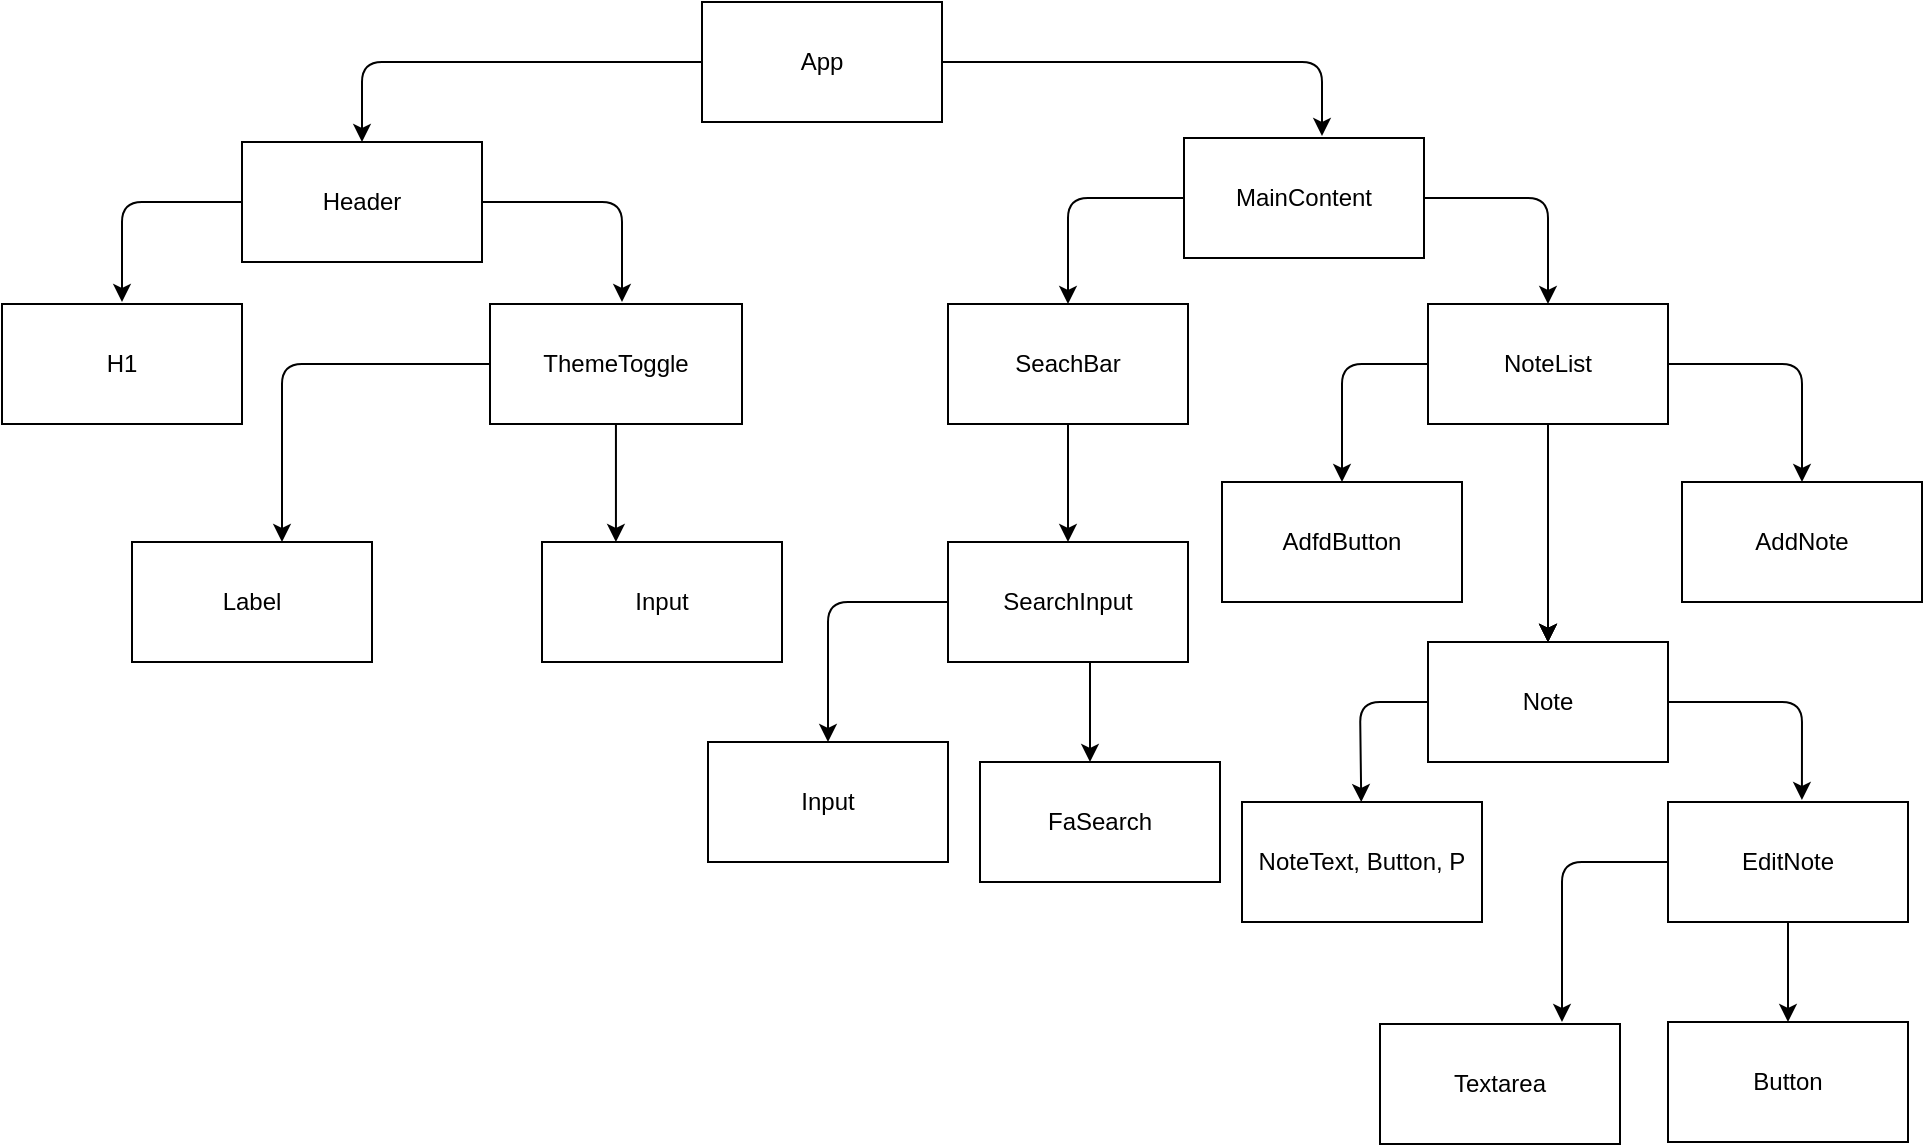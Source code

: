<mxfile>
    <diagram id="zdsjnpHkaDO76M_ANvTA" name="Page-1">
        <mxGraphModel dx="1081" dy="518" grid="1" gridSize="10" guides="1" tooltips="1" connect="1" arrows="1" fold="1" page="1" pageScale="1" pageWidth="850" pageHeight="1100" math="0" shadow="0">
            <root>
                <mxCell id="0"/>
                <mxCell id="1" parent="0"/>
                <mxCell id="39" style="edgeStyle=none;html=1;entryX=0.5;entryY=0;entryDx=0;entryDy=0;" edge="1" parent="1" source="2" target="3">
                    <mxGeometry relative="1" as="geometry">
                        <Array as="points">
                            <mxPoint x="190" y="40"/>
                        </Array>
                    </mxGeometry>
                </mxCell>
                <mxCell id="40" style="edgeStyle=none;html=1;exitX=1;exitY=0.5;exitDx=0;exitDy=0;entryX=0.575;entryY=-0.017;entryDx=0;entryDy=0;entryPerimeter=0;" edge="1" parent="1" source="2" target="5">
                    <mxGeometry relative="1" as="geometry">
                        <Array as="points">
                            <mxPoint x="670" y="40"/>
                        </Array>
                    </mxGeometry>
                </mxCell>
                <mxCell id="2" value="App" style="rounded=0;whiteSpace=wrap;html=1;" parent="1" vertex="1">
                    <mxGeometry x="360" y="10" width="120" height="60" as="geometry"/>
                </mxCell>
                <mxCell id="41" style="edgeStyle=none;html=1;exitX=1;exitY=0.5;exitDx=0;exitDy=0;" edge="1" parent="1" source="3">
                    <mxGeometry relative="1" as="geometry">
                        <mxPoint x="320" y="160" as="targetPoint"/>
                        <Array as="points">
                            <mxPoint x="320" y="110"/>
                        </Array>
                    </mxGeometry>
                </mxCell>
                <mxCell id="42" style="edgeStyle=none;html=1;exitX=0;exitY=0.5;exitDx=0;exitDy=0;" edge="1" parent="1" source="3">
                    <mxGeometry relative="1" as="geometry">
                        <mxPoint x="70" y="160" as="targetPoint"/>
                        <Array as="points">
                            <mxPoint x="70" y="110"/>
                        </Array>
                    </mxGeometry>
                </mxCell>
                <mxCell id="3" value="Header" style="rounded=0;whiteSpace=wrap;html=1;" parent="1" vertex="1">
                    <mxGeometry x="130" y="80" width="120" height="60" as="geometry"/>
                </mxCell>
                <mxCell id="49" style="edgeStyle=none;html=1;entryX=0.5;entryY=0;entryDx=0;entryDy=0;" edge="1" parent="1" source="5" target="14">
                    <mxGeometry relative="1" as="geometry">
                        <Array as="points">
                            <mxPoint x="543" y="108"/>
                        </Array>
                    </mxGeometry>
                </mxCell>
                <mxCell id="50" style="edgeStyle=none;html=1;exitX=1;exitY=0.5;exitDx=0;exitDy=0;entryX=0.5;entryY=0;entryDx=0;entryDy=0;" edge="1" parent="1" source="5" target="15">
                    <mxGeometry relative="1" as="geometry">
                        <Array as="points">
                            <mxPoint x="783" y="108"/>
                        </Array>
                    </mxGeometry>
                </mxCell>
                <mxCell id="5" value="MainContent" style="rounded=0;whiteSpace=wrap;html=1;" vertex="1" parent="1">
                    <mxGeometry x="601" y="78" width="120" height="60" as="geometry"/>
                </mxCell>
                <mxCell id="10" value="H1" style="rounded=0;whiteSpace=wrap;html=1;" vertex="1" parent="1">
                    <mxGeometry x="10" y="161" width="120" height="60" as="geometry"/>
                </mxCell>
                <mxCell id="47" style="edgeStyle=none;html=1;entryX=0.308;entryY=0;entryDx=0;entryDy=0;entryPerimeter=0;" edge="1" parent="1" source="11" target="35">
                    <mxGeometry relative="1" as="geometry"/>
                </mxCell>
                <mxCell id="48" style="edgeStyle=none;html=1;entryX=0.625;entryY=0;entryDx=0;entryDy=0;entryPerimeter=0;" edge="1" parent="1" source="11" target="34">
                    <mxGeometry relative="1" as="geometry">
                        <Array as="points">
                            <mxPoint x="150" y="191"/>
                        </Array>
                    </mxGeometry>
                </mxCell>
                <mxCell id="11" value="ThemeToggle" style="rounded=0;whiteSpace=wrap;html=1;" vertex="1" parent="1">
                    <mxGeometry x="254" y="161" width="126" height="60" as="geometry"/>
                </mxCell>
                <mxCell id="52" value="" style="edgeStyle=none;html=1;" edge="1" parent="1" source="14" target="51">
                    <mxGeometry relative="1" as="geometry"/>
                </mxCell>
                <mxCell id="14" value="SeachBar" style="rounded=0;whiteSpace=wrap;html=1;" vertex="1" parent="1">
                    <mxGeometry x="483" y="161" width="120" height="60" as="geometry"/>
                </mxCell>
                <mxCell id="58" value="" style="edgeStyle=none;html=1;" edge="1" parent="1" source="15" target="57">
                    <mxGeometry relative="1" as="geometry">
                        <Array as="points">
                            <mxPoint x="680" y="191"/>
                        </Array>
                    </mxGeometry>
                </mxCell>
                <mxCell id="60" value="" style="edgeStyle=none;html=1;" edge="1" parent="1" source="15" target="59">
                    <mxGeometry relative="1" as="geometry"/>
                </mxCell>
                <mxCell id="61" value="" style="edgeStyle=none;html=1;" edge="1" parent="1" source="15" target="59">
                    <mxGeometry relative="1" as="geometry"/>
                </mxCell>
                <mxCell id="62" value="" style="edgeStyle=none;html=1;" edge="1" parent="1" source="15" target="59">
                    <mxGeometry relative="1" as="geometry"/>
                </mxCell>
                <mxCell id="63" value="" style="edgeStyle=none;html=1;" edge="1" parent="1" source="15" target="59">
                    <mxGeometry relative="1" as="geometry"/>
                </mxCell>
                <mxCell id="65" style="edgeStyle=none;html=1;entryX=0.5;entryY=0;entryDx=0;entryDy=0;" edge="1" parent="1" source="15" target="64">
                    <mxGeometry relative="1" as="geometry">
                        <Array as="points">
                            <mxPoint x="910" y="191"/>
                        </Array>
                    </mxGeometry>
                </mxCell>
                <mxCell id="15" value="NoteList" style="rounded=0;whiteSpace=wrap;html=1;" vertex="1" parent="1">
                    <mxGeometry x="723" y="161" width="120" height="60" as="geometry"/>
                </mxCell>
                <mxCell id="34" value="Label" style="rounded=0;whiteSpace=wrap;html=1;" vertex="1" parent="1">
                    <mxGeometry x="75" y="280" width="120" height="60" as="geometry"/>
                </mxCell>
                <mxCell id="35" value="Input" style="rounded=0;whiteSpace=wrap;html=1;" vertex="1" parent="1">
                    <mxGeometry x="280" y="280" width="120" height="60" as="geometry"/>
                </mxCell>
                <mxCell id="54" value="" style="edgeStyle=none;html=1;" edge="1" parent="1" source="51" target="53">
                    <mxGeometry relative="1" as="geometry">
                        <Array as="points">
                            <mxPoint x="423" y="310"/>
                        </Array>
                    </mxGeometry>
                </mxCell>
                <mxCell id="56" value="" style="edgeStyle=none;html=1;" edge="1" parent="1">
                    <mxGeometry relative="1" as="geometry">
                        <mxPoint x="554" y="340" as="sourcePoint"/>
                        <mxPoint x="554" y="390" as="targetPoint"/>
                    </mxGeometry>
                </mxCell>
                <mxCell id="51" value="SearchInput" style="rounded=0;whiteSpace=wrap;html=1;" vertex="1" parent="1">
                    <mxGeometry x="483" y="280" width="120" height="60" as="geometry"/>
                </mxCell>
                <mxCell id="53" value="Input" style="rounded=0;whiteSpace=wrap;html=1;" vertex="1" parent="1">
                    <mxGeometry x="363" y="380" width="120" height="60" as="geometry"/>
                </mxCell>
                <mxCell id="55" value="FaSearch" style="rounded=0;whiteSpace=wrap;html=1;" vertex="1" parent="1">
                    <mxGeometry x="499" y="390" width="120" height="60" as="geometry"/>
                </mxCell>
                <mxCell id="57" value="AdfdButton" style="rounded=0;whiteSpace=wrap;html=1;" vertex="1" parent="1">
                    <mxGeometry x="620" y="250" width="120" height="60" as="geometry"/>
                </mxCell>
                <mxCell id="69" value="" style="edgeStyle=none;html=1;" edge="1" parent="1" source="59" target="66">
                    <mxGeometry relative="1" as="geometry">
                        <Array as="points">
                            <mxPoint x="689" y="360"/>
                        </Array>
                    </mxGeometry>
                </mxCell>
                <mxCell id="72" style="edgeStyle=none;html=1;entryX=0.558;entryY=-0.017;entryDx=0;entryDy=0;entryPerimeter=0;" edge="1" parent="1" source="59" target="71">
                    <mxGeometry relative="1" as="geometry">
                        <Array as="points">
                            <mxPoint x="910" y="360"/>
                        </Array>
                    </mxGeometry>
                </mxCell>
                <mxCell id="59" value="Note" style="rounded=0;whiteSpace=wrap;html=1;" vertex="1" parent="1">
                    <mxGeometry x="723" y="330" width="120" height="60" as="geometry"/>
                </mxCell>
                <mxCell id="64" value="AddNote" style="rounded=0;whiteSpace=wrap;html=1;" vertex="1" parent="1">
                    <mxGeometry x="850" y="250" width="120" height="60" as="geometry"/>
                </mxCell>
                <mxCell id="66" value="NoteText, Button, P" style="rounded=0;whiteSpace=wrap;html=1;" vertex="1" parent="1">
                    <mxGeometry x="630" y="410" width="120" height="60" as="geometry"/>
                </mxCell>
                <mxCell id="76" value="" style="edgeStyle=none;html=1;" edge="1" parent="1" source="71" target="75">
                    <mxGeometry relative="1" as="geometry"/>
                </mxCell>
                <mxCell id="77" style="edgeStyle=none;html=1;exitX=0;exitY=0.5;exitDx=0;exitDy=0;" edge="1" parent="1" source="71">
                    <mxGeometry relative="1" as="geometry">
                        <mxPoint x="790" y="520" as="targetPoint"/>
                        <Array as="points">
                            <mxPoint x="790" y="440"/>
                        </Array>
                    </mxGeometry>
                </mxCell>
                <mxCell id="71" value="EditNote" style="rounded=0;whiteSpace=wrap;html=1;" vertex="1" parent="1">
                    <mxGeometry x="843" y="410" width="120" height="60" as="geometry"/>
                </mxCell>
                <mxCell id="73" value="Textarea" style="rounded=0;whiteSpace=wrap;html=1;" vertex="1" parent="1">
                    <mxGeometry x="699" y="521" width="120" height="60" as="geometry"/>
                </mxCell>
                <mxCell id="75" value="Button" style="rounded=0;whiteSpace=wrap;html=1;" vertex="1" parent="1">
                    <mxGeometry x="843" y="520" width="120" height="60" as="geometry"/>
                </mxCell>
            </root>
        </mxGraphModel>
    </diagram>
</mxfile>